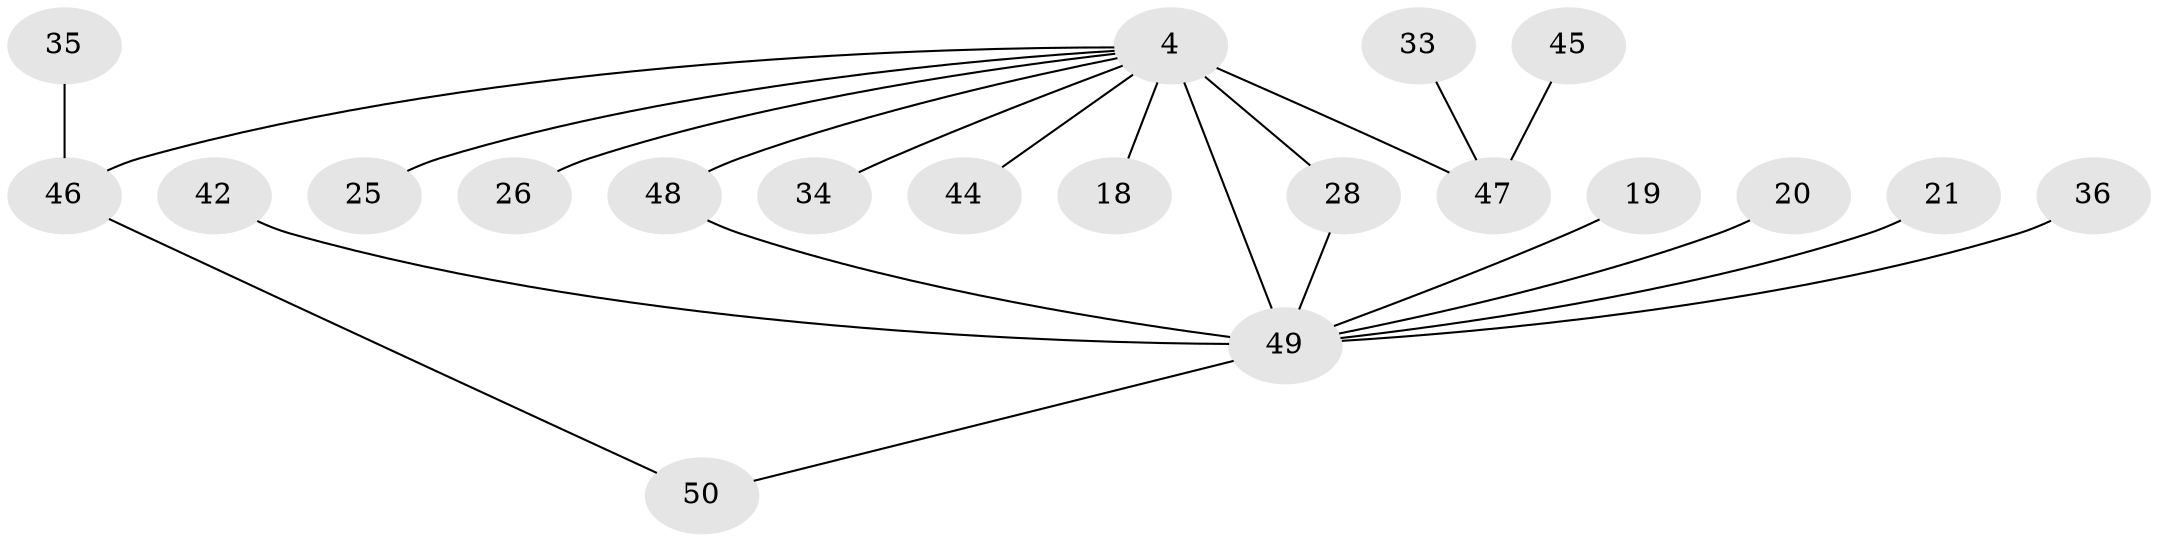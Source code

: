 // original degree distribution, {11: 0.02, 13: 0.02, 5: 0.04, 7: 0.02, 8: 0.02, 6: 0.06, 2: 0.34, 4: 0.02, 3: 0.14, 1: 0.32}
// Generated by graph-tools (version 1.1) at 2025/50/03/04/25 21:50:49]
// undirected, 20 vertices, 22 edges
graph export_dot {
graph [start="1"]
  node [color=gray90,style=filled];
  4 [super="+1+2"];
  18;
  19;
  20;
  21;
  25;
  26;
  28 [super="+11+13"];
  33;
  34;
  35;
  36 [super="+30"];
  42;
  44 [super="+23"];
  45;
  46 [super="+3+27+38"];
  47 [super="+37+40+39"];
  48 [super="+43+16+31"];
  49 [super="+24"];
  50 [super="+12+15"];
  4 -- 44 [weight=3];
  4 -- 18;
  4 -- 49 [weight=4];
  4 -- 28 [weight=2];
  4 -- 47 [weight=7];
  4 -- 46 [weight=4];
  4 -- 48 [weight=2];
  4 -- 34;
  4 -- 25;
  4 -- 26;
  19 -- 49;
  20 -- 49 [weight=2];
  21 -- 49;
  28 -- 49;
  33 -- 47;
  35 -- 46;
  36 -- 49 [weight=2];
  42 -- 49;
  45 -- 47;
  46 -- 50;
  48 -- 49;
  49 -- 50;
}
